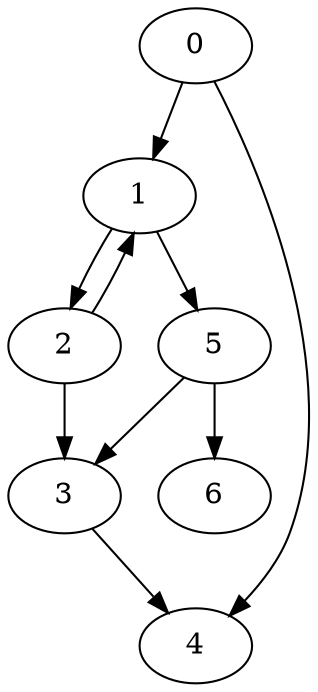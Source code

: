 digraph {
	0
	1
	2
	3
	4
	5
	6
	0 -> 1
	2 -> 1
	1 -> 2
	2 -> 3
	5 -> 3
	0 -> 4
	3 -> 4
	1 -> 5
	5 -> 6
}
